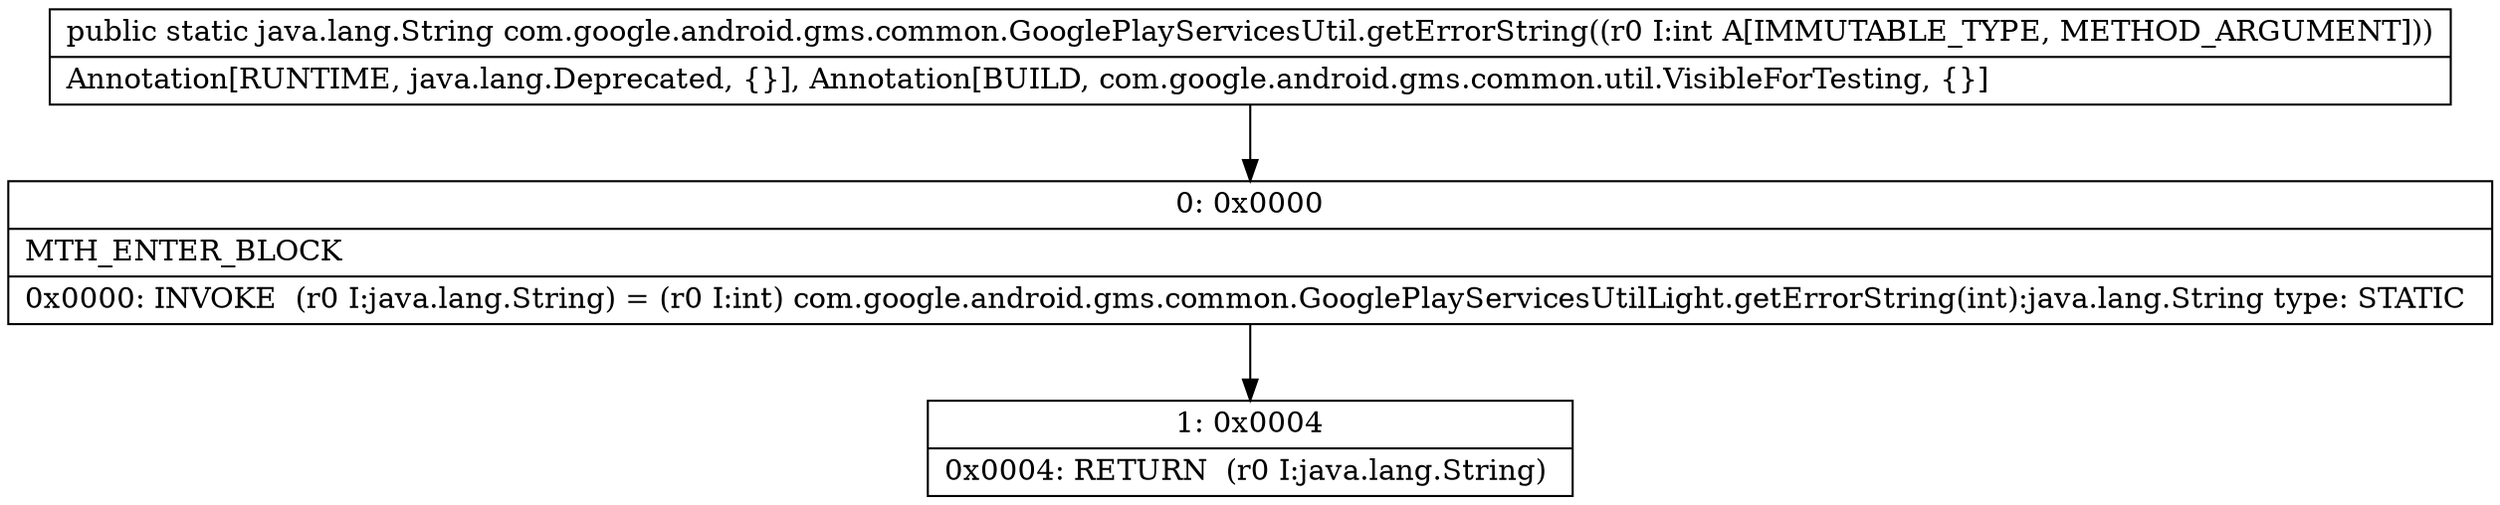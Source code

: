 digraph "CFG forcom.google.android.gms.common.GooglePlayServicesUtil.getErrorString(I)Ljava\/lang\/String;" {
Node_0 [shape=record,label="{0\:\ 0x0000|MTH_ENTER_BLOCK\l|0x0000: INVOKE  (r0 I:java.lang.String) = (r0 I:int) com.google.android.gms.common.GooglePlayServicesUtilLight.getErrorString(int):java.lang.String type: STATIC \l}"];
Node_1 [shape=record,label="{1\:\ 0x0004|0x0004: RETURN  (r0 I:java.lang.String) \l}"];
MethodNode[shape=record,label="{public static java.lang.String com.google.android.gms.common.GooglePlayServicesUtil.getErrorString((r0 I:int A[IMMUTABLE_TYPE, METHOD_ARGUMENT]))  | Annotation[RUNTIME, java.lang.Deprecated, \{\}], Annotation[BUILD, com.google.android.gms.common.util.VisibleForTesting, \{\}]\l}"];
MethodNode -> Node_0;
Node_0 -> Node_1;
}


